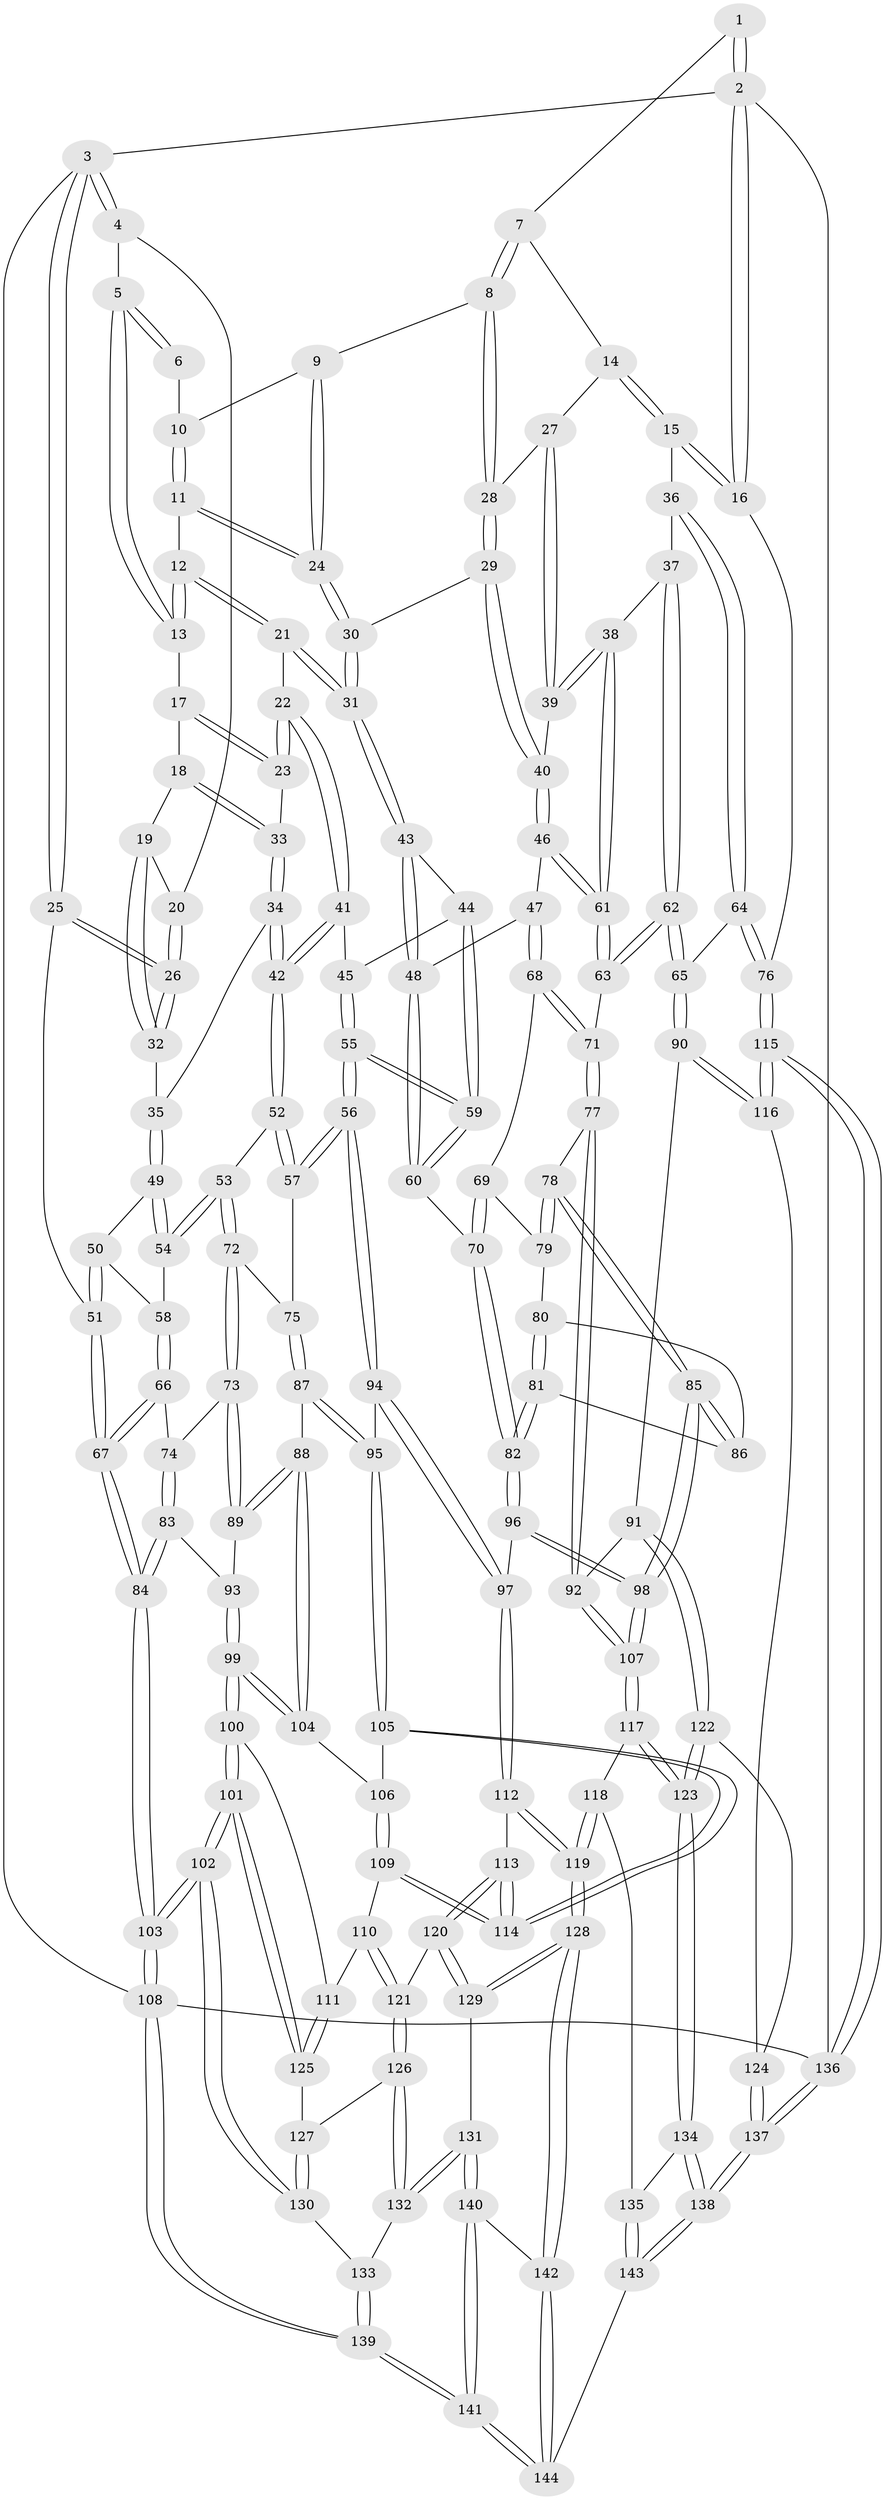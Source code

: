 // coarse degree distribution, {4: 0.4367816091954023, 3: 0.5402298850574713, 2: 0.011494252873563218, 5: 0.011494252873563218}
// Generated by graph-tools (version 1.1) at 2025/38/03/04/25 23:38:29]
// undirected, 144 vertices, 357 edges
graph export_dot {
  node [color=gray90,style=filled];
  1 [pos="+0.6751736460264129+0"];
  2 [pos="+1+0"];
  3 [pos="+0+0"];
  4 [pos="+0.10914669326353049+0"];
  5 [pos="+0.38871203757832284+0"];
  6 [pos="+0.545989344040158+0"];
  7 [pos="+0.7151763546582741+0"];
  8 [pos="+0.7033203156683407+0.08329594819959645"];
  9 [pos="+0.6174088723866014+0.12808963467127918"];
  10 [pos="+0.5611616736646377+0.07275670784026524"];
  11 [pos="+0.544055864658963+0.157621696359129"];
  12 [pos="+0.4530838170054929+0.14521478468374277"];
  13 [pos="+0.3770222580357075+0"];
  14 [pos="+0.8628141663680781+0.08993182526524933"];
  15 [pos="+1+0.21642227232996508"];
  16 [pos="+1+0.19735246270144655"];
  17 [pos="+0.35157415387728896+0"];
  18 [pos="+0.17636627011442388+0.13877070260802807"];
  19 [pos="+0.1580819639827506+0.13708181059276517"];
  20 [pos="+0.08976276251556825+0.07395363658088143"];
  21 [pos="+0.4287102227397398+0.20463205856876462"];
  22 [pos="+0.3233558755218999+0.2198650998276368"];
  23 [pos="+0.3202064037324925+0.21634039338950883"];
  24 [pos="+0.5750705653122496+0.19001950201881124"];
  25 [pos="+0+0.2040170466517928"];
  26 [pos="+0+0.19710392903053592"];
  27 [pos="+0.753655170962716+0.18650035840734738"];
  28 [pos="+0.7267959133050833+0.18222309002360898"];
  29 [pos="+0.6656651034390909+0.2525462768439537"];
  30 [pos="+0.5963996908793727+0.24669513605134383"];
  31 [pos="+0.5040993544114724+0.319137817370394"];
  32 [pos="+0.08851179406520464+0.21491735994720074"];
  33 [pos="+0.21603487719915762+0.1893940357331607"];
  34 [pos="+0.18523620526431167+0.3006235013760629"];
  35 [pos="+0.11627063139141158+0.301978778039862"];
  36 [pos="+1+0.2533630825212447"];
  37 [pos="+1+0.2670000198963345"];
  38 [pos="+0.9851349488102444+0.2690000973521321"];
  39 [pos="+0.8922930560566615+0.2608643393945365"];
  40 [pos="+0.716212047793353+0.349425564374687"];
  41 [pos="+0.3194780516334608+0.3052738931098152"];
  42 [pos="+0.2414176830393543+0.3546703140749736"];
  43 [pos="+0.50288612637786+0.32277467286532535"];
  44 [pos="+0.46208448739475505+0.3421576876825969"];
  45 [pos="+0.34511262614203847+0.3211402357451222"];
  46 [pos="+0.7156497271882449+0.3639288326540718"];
  47 [pos="+0.5667728504734544+0.41462548751865447"];
  48 [pos="+0.5405055942021819+0.38292570251096164"];
  49 [pos="+0.10964940363613665+0.30914562852704386"];
  50 [pos="+0.054694601414006255+0.33712881340472756"];
  51 [pos="+0+0.36724569605370494"];
  52 [pos="+0.23292436622024154+0.4143534460384756"];
  53 [pos="+0.15898417560437453+0.43589216858065627"];
  54 [pos="+0.150309833073036+0.43301828510367163"];
  55 [pos="+0.3587592989082191+0.5138581308799921"];
  56 [pos="+0.33765272542719027+0.5251058730923899"];
  57 [pos="+0.30652963945796075+0.5003813643468188"];
  58 [pos="+0.1112569186923363+0.43431164830763386"];
  59 [pos="+0.37071350726472685+0.5102710311969354"];
  60 [pos="+0.4152396866128488+0.5178884171142184"];
  61 [pos="+0.7535907175276013+0.4401674960685207"];
  62 [pos="+0.85095789041699+0.5093952597036107"];
  63 [pos="+0.7558457756906211+0.45649314556235593"];
  64 [pos="+0.9215161563341787+0.5976201400906894"];
  65 [pos="+0.899602007812591+0.5969989881266946"];
  66 [pos="+0.028003839355433713+0.47826876337285756"];
  67 [pos="+0+0.42787809995933906"];
  68 [pos="+0.5714398693927282+0.45784230438676743"];
  69 [pos="+0.5693333111953988+0.4634325532542946"];
  70 [pos="+0.44215369908403357+0.5257719977217395"];
  71 [pos="+0.7213690500777743+0.487855304242927"];
  72 [pos="+0.14822957502690043+0.5238881643278226"];
  73 [pos="+0.13089491358594244+0.5392211132839837"];
  74 [pos="+0.06366452871458989+0.5157202642473567"];
  75 [pos="+0.16453979805440613+0.5278208388777333"];
  76 [pos="+1+0.6548831031554441"];
  77 [pos="+0.6877145786273061+0.565590201365248"];
  78 [pos="+0.6453137956135558+0.5851755356537905"];
  79 [pos="+0.57544449734881+0.49043472780835234"];
  80 [pos="+0.5494415926000302+0.5471522855767275"];
  81 [pos="+0.5215694435189385+0.5753245853246431"];
  82 [pos="+0.5016402364215912+0.5881360933989891"];
  83 [pos="+0.058321090411348656+0.5916205765498739"];
  84 [pos="+0+0.5991875585820956"];
  85 [pos="+0.6412861040842802+0.5906447371355091"];
  86 [pos="+0.5989173707793887+0.5781924419232715"];
  87 [pos="+0.22658056800849438+0.5944067897792856"];
  88 [pos="+0.14749287479213968+0.6054171362261982"];
  89 [pos="+0.13085212598923535+0.5639708081018938"];
  90 [pos="+0.849593376449564+0.6481403656139321"];
  91 [pos="+0.8417479387527657+0.6539004497949281"];
  92 [pos="+0.7689760572252764+0.6361092353432949"];
  93 [pos="+0.061110581367512046+0.5939062022881163"];
  94 [pos="+0.31854057052712165+0.5914511306997977"];
  95 [pos="+0.3002694819327815+0.605472470211125"];
  96 [pos="+0.5173856070910692+0.6599886345939693"];
  97 [pos="+0.4008660094649897+0.6771275753283367"];
  98 [pos="+0.5891330787831102+0.7132829554307201"];
  99 [pos="+0.09102779699168598+0.664101301920429"];
  100 [pos="+0.07432746269740377+0.689417355964909"];
  101 [pos="+0+0.7628365323807444"];
  102 [pos="+0+0.7730987728510931"];
  103 [pos="+0+0.7933450755215327"];
  104 [pos="+0.13047585481203472+0.6437156681223242"];
  105 [pos="+0.29238097154432735+0.6197969623852515"];
  106 [pos="+0.17841937788915538+0.672549547573"];
  107 [pos="+0.6003028321987347+0.7451742080617966"];
  108 [pos="+0+1"];
  109 [pos="+0.18247280805874616+0.7060360473992848"];
  110 [pos="+0.17190229041965135+0.726589717439059"];
  111 [pos="+0.1464979948519519+0.7348051845490697"];
  112 [pos="+0.39614197485265606+0.7467296012225549"];
  113 [pos="+0.27250900216817686+0.7325382714649745"];
  114 [pos="+0.27109405817806637+0.7135983458452816"];
  115 [pos="+1+0.8881243687025399"];
  116 [pos="+0.9741305940960008+0.8137294228959339"];
  117 [pos="+0.6013756312085871+0.7556591492758671"];
  118 [pos="+0.5901368755822257+0.7670002127062472"];
  119 [pos="+0.43276932940329554+0.8834431082925601"];
  120 [pos="+0.26098847037614625+0.7736113622397776"];
  121 [pos="+0.21997617453317922+0.7758136202000678"];
  122 [pos="+0.7967911053080844+0.7945382054298921"];
  123 [pos="+0.742053598413589+0.8275546941881637"];
  124 [pos="+0.8419768682372283+0.8110546042798834"];
  125 [pos="+0.14192202658914857+0.7648940647634033"];
  126 [pos="+0.17055588029400454+0.8093222179242449"];
  127 [pos="+0.14686768977268413+0.7895797457521317"];
  128 [pos="+0.4194379360014453+0.9080492861538202"];
  129 [pos="+0.288290230306959+0.8229768654908756"];
  130 [pos="+0.03809890703850365+0.8179400389144618"];
  131 [pos="+0.18196921657898119+0.8843568056394596"];
  132 [pos="+0.16590666738609477+0.8693749242455281"];
  133 [pos="+0.10591102664230749+0.869418466179055"];
  134 [pos="+0.7421716806428532+0.8858986915770607"];
  135 [pos="+0.6222927966074473+0.9643743649032979"];
  136 [pos="+1+1"];
  137 [pos="+1+1"];
  138 [pos="+1+1"];
  139 [pos="+0+1"];
  140 [pos="+0.1870674247267518+0.9029035279332099"];
  141 [pos="+0.1803174745849022+1"];
  142 [pos="+0.41940771514022385+0.9086762721616456"];
  143 [pos="+0.4533549573793808+1"];
  144 [pos="+0.43420584715251603+1"];
  1 -- 2;
  1 -- 2;
  1 -- 7;
  2 -- 3;
  2 -- 16;
  2 -- 16;
  2 -- 136;
  3 -- 4;
  3 -- 4;
  3 -- 25;
  3 -- 25;
  3 -- 108;
  4 -- 5;
  4 -- 20;
  5 -- 6;
  5 -- 6;
  5 -- 13;
  5 -- 13;
  6 -- 10;
  7 -- 8;
  7 -- 8;
  7 -- 14;
  8 -- 9;
  8 -- 28;
  8 -- 28;
  9 -- 10;
  9 -- 24;
  9 -- 24;
  10 -- 11;
  10 -- 11;
  11 -- 12;
  11 -- 24;
  11 -- 24;
  12 -- 13;
  12 -- 13;
  12 -- 21;
  12 -- 21;
  13 -- 17;
  14 -- 15;
  14 -- 15;
  14 -- 27;
  15 -- 16;
  15 -- 16;
  15 -- 36;
  16 -- 76;
  17 -- 18;
  17 -- 23;
  17 -- 23;
  18 -- 19;
  18 -- 33;
  18 -- 33;
  19 -- 20;
  19 -- 32;
  19 -- 32;
  20 -- 26;
  20 -- 26;
  21 -- 22;
  21 -- 31;
  21 -- 31;
  22 -- 23;
  22 -- 23;
  22 -- 41;
  22 -- 41;
  23 -- 33;
  24 -- 30;
  24 -- 30;
  25 -- 26;
  25 -- 26;
  25 -- 51;
  26 -- 32;
  26 -- 32;
  27 -- 28;
  27 -- 39;
  27 -- 39;
  28 -- 29;
  28 -- 29;
  29 -- 30;
  29 -- 40;
  29 -- 40;
  30 -- 31;
  30 -- 31;
  31 -- 43;
  31 -- 43;
  32 -- 35;
  33 -- 34;
  33 -- 34;
  34 -- 35;
  34 -- 42;
  34 -- 42;
  35 -- 49;
  35 -- 49;
  36 -- 37;
  36 -- 64;
  36 -- 64;
  37 -- 38;
  37 -- 62;
  37 -- 62;
  38 -- 39;
  38 -- 39;
  38 -- 61;
  38 -- 61;
  39 -- 40;
  40 -- 46;
  40 -- 46;
  41 -- 42;
  41 -- 42;
  41 -- 45;
  42 -- 52;
  42 -- 52;
  43 -- 44;
  43 -- 48;
  43 -- 48;
  44 -- 45;
  44 -- 59;
  44 -- 59;
  45 -- 55;
  45 -- 55;
  46 -- 47;
  46 -- 61;
  46 -- 61;
  47 -- 48;
  47 -- 68;
  47 -- 68;
  48 -- 60;
  48 -- 60;
  49 -- 50;
  49 -- 54;
  49 -- 54;
  50 -- 51;
  50 -- 51;
  50 -- 58;
  51 -- 67;
  51 -- 67;
  52 -- 53;
  52 -- 57;
  52 -- 57;
  53 -- 54;
  53 -- 54;
  53 -- 72;
  53 -- 72;
  54 -- 58;
  55 -- 56;
  55 -- 56;
  55 -- 59;
  55 -- 59;
  56 -- 57;
  56 -- 57;
  56 -- 94;
  56 -- 94;
  57 -- 75;
  58 -- 66;
  58 -- 66;
  59 -- 60;
  59 -- 60;
  60 -- 70;
  61 -- 63;
  61 -- 63;
  62 -- 63;
  62 -- 63;
  62 -- 65;
  62 -- 65;
  63 -- 71;
  64 -- 65;
  64 -- 76;
  64 -- 76;
  65 -- 90;
  65 -- 90;
  66 -- 67;
  66 -- 67;
  66 -- 74;
  67 -- 84;
  67 -- 84;
  68 -- 69;
  68 -- 71;
  68 -- 71;
  69 -- 70;
  69 -- 70;
  69 -- 79;
  70 -- 82;
  70 -- 82;
  71 -- 77;
  71 -- 77;
  72 -- 73;
  72 -- 73;
  72 -- 75;
  73 -- 74;
  73 -- 89;
  73 -- 89;
  74 -- 83;
  74 -- 83;
  75 -- 87;
  75 -- 87;
  76 -- 115;
  76 -- 115;
  77 -- 78;
  77 -- 92;
  77 -- 92;
  78 -- 79;
  78 -- 79;
  78 -- 85;
  78 -- 85;
  79 -- 80;
  80 -- 81;
  80 -- 81;
  80 -- 86;
  81 -- 82;
  81 -- 82;
  81 -- 86;
  82 -- 96;
  82 -- 96;
  83 -- 84;
  83 -- 84;
  83 -- 93;
  84 -- 103;
  84 -- 103;
  85 -- 86;
  85 -- 86;
  85 -- 98;
  85 -- 98;
  87 -- 88;
  87 -- 95;
  87 -- 95;
  88 -- 89;
  88 -- 89;
  88 -- 104;
  88 -- 104;
  89 -- 93;
  90 -- 91;
  90 -- 116;
  90 -- 116;
  91 -- 92;
  91 -- 122;
  91 -- 122;
  92 -- 107;
  92 -- 107;
  93 -- 99;
  93 -- 99;
  94 -- 95;
  94 -- 97;
  94 -- 97;
  95 -- 105;
  95 -- 105;
  96 -- 97;
  96 -- 98;
  96 -- 98;
  97 -- 112;
  97 -- 112;
  98 -- 107;
  98 -- 107;
  99 -- 100;
  99 -- 100;
  99 -- 104;
  99 -- 104;
  100 -- 101;
  100 -- 101;
  100 -- 111;
  101 -- 102;
  101 -- 102;
  101 -- 125;
  101 -- 125;
  102 -- 103;
  102 -- 103;
  102 -- 130;
  102 -- 130;
  103 -- 108;
  103 -- 108;
  104 -- 106;
  105 -- 106;
  105 -- 114;
  105 -- 114;
  106 -- 109;
  106 -- 109;
  107 -- 117;
  107 -- 117;
  108 -- 139;
  108 -- 139;
  108 -- 136;
  109 -- 110;
  109 -- 114;
  109 -- 114;
  110 -- 111;
  110 -- 121;
  110 -- 121;
  111 -- 125;
  111 -- 125;
  112 -- 113;
  112 -- 119;
  112 -- 119;
  113 -- 114;
  113 -- 114;
  113 -- 120;
  113 -- 120;
  115 -- 116;
  115 -- 116;
  115 -- 136;
  115 -- 136;
  116 -- 124;
  117 -- 118;
  117 -- 123;
  117 -- 123;
  118 -- 119;
  118 -- 119;
  118 -- 135;
  119 -- 128;
  119 -- 128;
  120 -- 121;
  120 -- 129;
  120 -- 129;
  121 -- 126;
  121 -- 126;
  122 -- 123;
  122 -- 123;
  122 -- 124;
  123 -- 134;
  123 -- 134;
  124 -- 137;
  124 -- 137;
  125 -- 127;
  126 -- 127;
  126 -- 132;
  126 -- 132;
  127 -- 130;
  127 -- 130;
  128 -- 129;
  128 -- 129;
  128 -- 142;
  128 -- 142;
  129 -- 131;
  130 -- 133;
  131 -- 132;
  131 -- 132;
  131 -- 140;
  131 -- 140;
  132 -- 133;
  133 -- 139;
  133 -- 139;
  134 -- 135;
  134 -- 138;
  134 -- 138;
  135 -- 143;
  135 -- 143;
  136 -- 137;
  136 -- 137;
  137 -- 138;
  137 -- 138;
  138 -- 143;
  138 -- 143;
  139 -- 141;
  139 -- 141;
  140 -- 141;
  140 -- 141;
  140 -- 142;
  141 -- 144;
  141 -- 144;
  142 -- 144;
  142 -- 144;
  143 -- 144;
}
